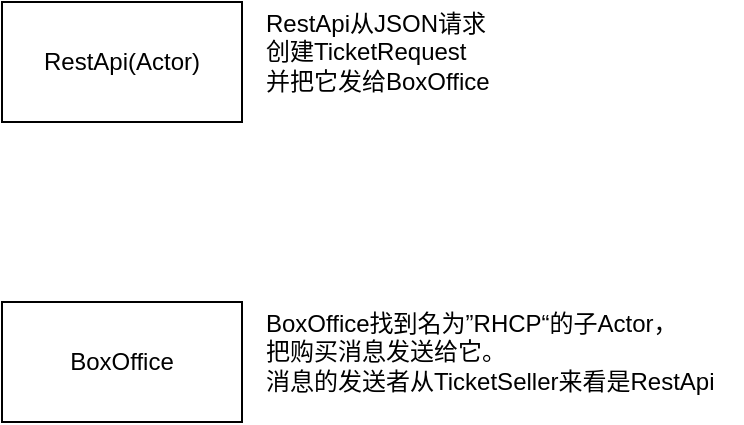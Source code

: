 <mxfile version="16.0.2" type="device"><diagram id="QdtzB1-yVZnQ2-44isdV" name="第 1 页"><mxGraphModel dx="946" dy="614" grid="1" gridSize="10" guides="1" tooltips="1" connect="1" arrows="1" fold="1" page="1" pageScale="1" pageWidth="827" pageHeight="1169" math="0" shadow="0"><root><mxCell id="0"/><mxCell id="1" parent="0"/><mxCell id="yzGrq-KEkqZFvqPglRfG-1" value="RestApi(Actor)" style="rounded=0;whiteSpace=wrap;html=1;" vertex="1" parent="1"><mxGeometry x="120" y="120" width="120" height="60" as="geometry"/></mxCell><mxCell id="yzGrq-KEkqZFvqPglRfG-2" value="RestApi从JSON请求&lt;br&gt;创建TicketRequest &lt;br&gt;并把它发给BoxOffice" style="text;html=1;align=left;verticalAlign=middle;resizable=0;points=[];autosize=1;strokeColor=none;fillColor=none;" vertex="1" parent="1"><mxGeometry x="250" y="120" width="130" height="50" as="geometry"/></mxCell><mxCell id="yzGrq-KEkqZFvqPglRfG-3" value="BoxOffice" style="rounded=0;whiteSpace=wrap;html=1;" vertex="1" parent="1"><mxGeometry x="120" y="270" width="120" height="60" as="geometry"/></mxCell><mxCell id="yzGrq-KEkqZFvqPglRfG-4" value="BoxOffice找到名为”RHCP“的子Actor，&lt;br&gt;把购买消息发送给它。&lt;br&gt;消息的发送者从TicketSeller来看是RestApi" style="text;html=1;align=left;verticalAlign=middle;resizable=0;points=[];autosize=1;strokeColor=none;fillColor=none;" vertex="1" parent="1"><mxGeometry x="250" y="270" width="240" height="50" as="geometry"/></mxCell></root></mxGraphModel></diagram></mxfile>
